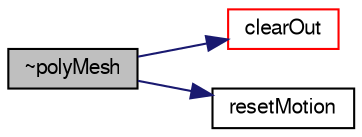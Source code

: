 digraph "~polyMesh"
{
  bgcolor="transparent";
  edge [fontname="FreeSans",fontsize="10",labelfontname="FreeSans",labelfontsize="10"];
  node [fontname="FreeSans",fontsize="10",shape=record];
  rankdir="LR";
  Node1368 [label="~polyMesh",height=0.2,width=0.4,color="black", fillcolor="grey75", style="filled", fontcolor="black"];
  Node1368 -> Node1369 [color="midnightblue",fontsize="10",style="solid",fontname="FreeSans"];
  Node1369 [label="clearOut",height=0.2,width=0.4,color="red",URL="$a27410.html#af320697688df08f1438d37a86bcaf25d",tooltip="Clear all geometry and addressing unnecessary for CFD. "];
  Node1368 -> Node1377 [color="midnightblue",fontsize="10",style="solid",fontname="FreeSans"];
  Node1377 [label="resetMotion",height=0.2,width=0.4,color="black",URL="$a27410.html#a8ffe82eeb39f3209e30175e771e5213f",tooltip="Reset motion. "];
}
